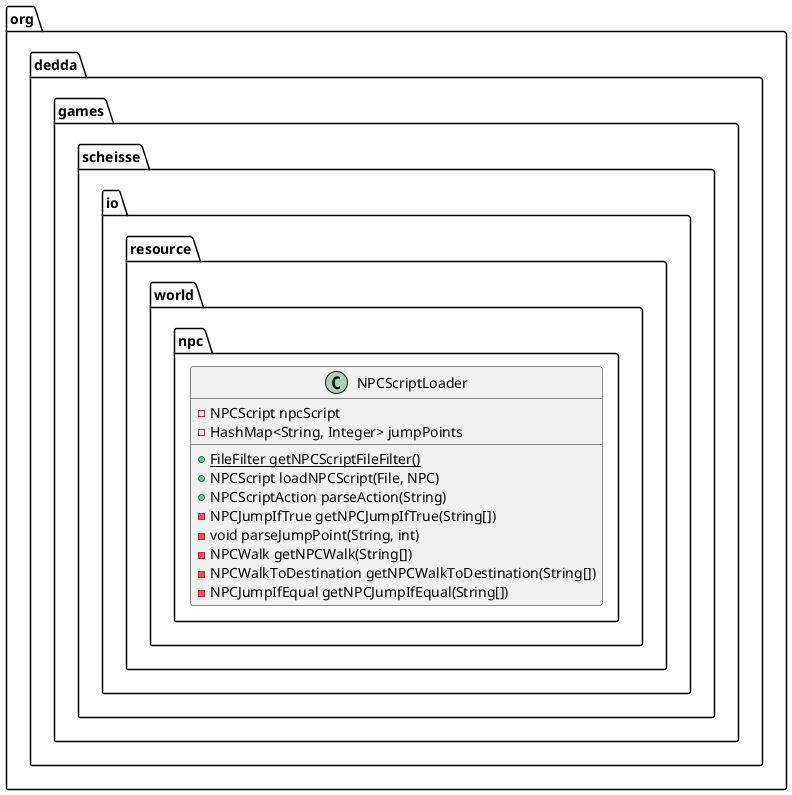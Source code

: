 @startuml
class org.dedda.games.scheisse.io.resource.world.npc.NPCScriptLoader{
    - NPCScript npcScript
    - HashMap<String, Integer> jumpPoints
    + {static} FileFilter getNPCScriptFileFilter()
    + NPCScript loadNPCScript(File, NPC)
    + NPCScriptAction parseAction(String)
    - NPCJumpIfTrue getNPCJumpIfTrue(String[])
    - void parseJumpPoint(String, int)
    - NPCWalk getNPCWalk(String[])
    - NPCWalkToDestination getNPCWalkToDestination(String[])
    - NPCJumpIfEqual getNPCJumpIfEqual(String[])
}
@enduml